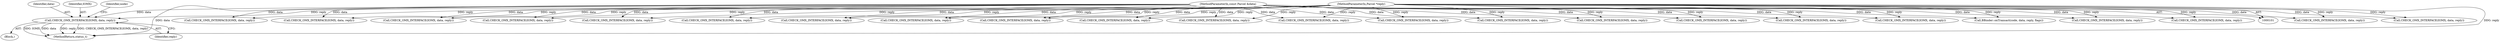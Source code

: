 digraph "0_Android_25be9ac20db51044e1b09ca67906355e4f328d48_0@pointer" {
"1000112" [label="(Call,CHECK_OMX_INTERFACE(IOMX, data, reply))"];
"1000103" [label="(MethodParameterIn,const Parcel &data)"];
"1000104" [label="(MethodParameterIn,Parcel *reply)"];
"1000452" [label="(Call,CHECK_OMX_INTERFACE(IOMX, data, reply))"];
"1000390" [label="(Call,CHECK_OMX_INTERFACE(IOMX, data, reply))"];
"1000622" [label="(Call,CHECK_OMX_INTERFACE(IOMX, data, reply))"];
"1000112" [label="(Call,CHECK_OMX_INTERFACE(IOMX, data, reply))"];
"1000947" [label="(Call,CHECK_OMX_INTERFACE(IOMX, data, reply))"];
"1000136" [label="(Call,CHECK_OMX_INTERFACE(IOMX, data, reply))"];
"1000658" [label="(Call,CHECK_OMX_INTERFACE(IOMX, data, reply))"];
"1000486" [label="(Call,CHECK_OMX_INTERFACE(IOMX, data, reply))"];
"1000114" [label="(Identifier,data)"];
"1000419" [label="(Call,CHECK_OMX_INTERFACE(IOMX, data, reply))"];
"1000186" [label="(Call,CHECK_OMX_INTERFACE(IOMX, data, reply))"];
"1000755" [label="(Call,CHECK_OMX_INTERFACE(IOMX, data, reply))"];
"1000113" [label="(Identifier,IOMX)"];
"1000226" [label="(Call,CHECK_OMX_INTERFACE(IOMX, data, reply))"];
"1001015" [label="(Call,CHECK_OMX_INTERFACE(IOMX, data, reply))"];
"1000115" [label="(Identifier,reply)"];
"1000712" [label="(Call,CHECK_OMX_INTERFACE(IOMX, data, reply))"];
"1000276" [label="(Call,CHECK_OMX_INTERFACE(IOMX, data, reply))"];
"1000111" [label="(Block,)"];
"1000118" [label="(Identifier,node)"];
"1000918" [label="(Call,CHECK_OMX_INTERFACE(IOMX, data, reply))"];
"1000971" [label="(Call,CHECK_OMX_INTERFACE(IOMX, data, reply))"];
"1000679" [label="(Call,CHECK_OMX_INTERFACE(IOMX, data, reply))"];
"1000104" [label="(MethodParameterIn,Parcel *reply)"];
"1000580" [label="(Call,CHECK_OMX_INTERFACE(IOMX, data, reply))"];
"1000533" [label="(Call,CHECK_OMX_INTERFACE(IOMX, data, reply))"];
"1000243" [label="(Call,CHECK_OMX_INTERFACE(IOMX, data, reply))"];
"1001051" [label="(Call,BBinder::onTransact(code, data, reply, flags))"];
"1000871" [label="(Call,CHECK_OMX_INTERFACE(IOMX, data, reply))"];
"1001056" [label="(MethodReturn,status_t)"];
"1000103" [label="(MethodParameterIn,const Parcel &data)"];
"1000806" [label="(Call,CHECK_OMX_INTERFACE(IOMX, data, reply))"];
"1000112" -> "1000111"  [label="AST: "];
"1000112" -> "1000115"  [label="CFG: "];
"1000113" -> "1000112"  [label="AST: "];
"1000114" -> "1000112"  [label="AST: "];
"1000115" -> "1000112"  [label="AST: "];
"1000118" -> "1000112"  [label="CFG: "];
"1000112" -> "1001056"  [label="DDG: data"];
"1000112" -> "1001056"  [label="DDG: reply"];
"1000112" -> "1001056"  [label="DDG: CHECK_OMX_INTERFACE(IOMX, data, reply)"];
"1000112" -> "1001056"  [label="DDG: IOMX"];
"1000103" -> "1000112"  [label="DDG: data"];
"1000104" -> "1000112"  [label="DDG: reply"];
"1000103" -> "1000101"  [label="AST: "];
"1000103" -> "1001056"  [label="DDG: data"];
"1000103" -> "1000136"  [label="DDG: data"];
"1000103" -> "1000186"  [label="DDG: data"];
"1000103" -> "1000226"  [label="DDG: data"];
"1000103" -> "1000243"  [label="DDG: data"];
"1000103" -> "1000276"  [label="DDG: data"];
"1000103" -> "1000390"  [label="DDG: data"];
"1000103" -> "1000419"  [label="DDG: data"];
"1000103" -> "1000452"  [label="DDG: data"];
"1000103" -> "1000486"  [label="DDG: data"];
"1000103" -> "1000533"  [label="DDG: data"];
"1000103" -> "1000580"  [label="DDG: data"];
"1000103" -> "1000622"  [label="DDG: data"];
"1000103" -> "1000658"  [label="DDG: data"];
"1000103" -> "1000679"  [label="DDG: data"];
"1000103" -> "1000712"  [label="DDG: data"];
"1000103" -> "1000755"  [label="DDG: data"];
"1000103" -> "1000806"  [label="DDG: data"];
"1000103" -> "1000871"  [label="DDG: data"];
"1000103" -> "1000918"  [label="DDG: data"];
"1000103" -> "1000947"  [label="DDG: data"];
"1000103" -> "1000971"  [label="DDG: data"];
"1000103" -> "1001015"  [label="DDG: data"];
"1000103" -> "1001051"  [label="DDG: data"];
"1000104" -> "1000101"  [label="AST: "];
"1000104" -> "1001056"  [label="DDG: reply"];
"1000104" -> "1000136"  [label="DDG: reply"];
"1000104" -> "1000186"  [label="DDG: reply"];
"1000104" -> "1000226"  [label="DDG: reply"];
"1000104" -> "1000243"  [label="DDG: reply"];
"1000104" -> "1000276"  [label="DDG: reply"];
"1000104" -> "1000390"  [label="DDG: reply"];
"1000104" -> "1000419"  [label="DDG: reply"];
"1000104" -> "1000452"  [label="DDG: reply"];
"1000104" -> "1000486"  [label="DDG: reply"];
"1000104" -> "1000533"  [label="DDG: reply"];
"1000104" -> "1000580"  [label="DDG: reply"];
"1000104" -> "1000622"  [label="DDG: reply"];
"1000104" -> "1000658"  [label="DDG: reply"];
"1000104" -> "1000679"  [label="DDG: reply"];
"1000104" -> "1000712"  [label="DDG: reply"];
"1000104" -> "1000755"  [label="DDG: reply"];
"1000104" -> "1000806"  [label="DDG: reply"];
"1000104" -> "1000871"  [label="DDG: reply"];
"1000104" -> "1000918"  [label="DDG: reply"];
"1000104" -> "1000947"  [label="DDG: reply"];
"1000104" -> "1000971"  [label="DDG: reply"];
"1000104" -> "1001015"  [label="DDG: reply"];
"1000104" -> "1001051"  [label="DDG: reply"];
}
